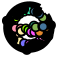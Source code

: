 <?xml version="1.0"?>
<!DOCTYPE ipe SYSTEM "ipe.dtd">
<ipe version="70218">
<ipestyle name="alpha-values">
<opacity name="255" value="1"/>
</ipestyle>
<ipestyle name="paper-size">
<layout paper="1000 1000" origin="0 0" frame="1000 1000"/>
</ipestyle>
<ipestyle name="marks">
<symbol name="mark/disk(sx)" transformations="translations">
<path fill="sym-stroke">
0.6 0 0 0.6 0 0 e
</path>
</symbol>
<symbol name="mark/fdisk(sfx)" transformations="translations">
<group>
<path fill="sym-fill">
0.5 0 0 0.5 0 0 e
</path>
<path fill="sym-stroke" fillrule="eofill">
0.6 0 0 0.6 0 0 e
0.4 0 0 0.4 0 0 e
</path>
</group>
</symbol>
</ipestyle>
<page>
<layer name="alpha"/>
<path layer="alpha" stroke="0" pen="2" opacity="255" stroke-opacity="opaque">
6.00913 0 0 6.00913 0 0 e
</path>
<path stroke="0" pen="2" opacity="255" stroke-opacity="opaque">
-8.05597 2.4114 m
-8.53497 2.55478 l
</path>
<path stroke="0" pen="2" opacity="255" stroke-opacity="opaque">
-8.05597 2.4114 m
-8.53497 2.55478 l
</path>
<path stroke="0" pen="2" opacity="255" stroke-opacity="opaque">
-6.00034 1.94963 m
6.30913 0 0 6.30913 0 0 -6.30913 0 a
</path>
<path stroke="0" pen="2" opacity="255" stroke-opacity="opaque">
-6.00913 0 m
-6.30913 0 l
</path>
<path stroke="0" pen="2" opacity="255" stroke-opacity="opaque">
-5.71502 1.85692 m
-6.00034 1.94963 l
</path>
<path stroke="0" pen="2" opacity="255" stroke-opacity="opaque">
-8.05597 2.4114 m
-8.53497 2.55478 l
</path>
<path stroke="0" pen="2" opacity="255" stroke-opacity="opaque">
-8.05597 2.4114 m
-8.53497 2.55478 l
</path>
<path stroke="0" pen="2" opacity="255" stroke-opacity="opaque">
-6.52776 1.0339 m
6.60913 0 0 6.60913 0 0 -6.28565 -2.04233 a
</path>
<path stroke="0" pen="2" opacity="255" stroke-opacity="opaque">
-6.23145 0.986965 m
-6.52776 1.0339 l
</path>
<path stroke="0" pen="2" opacity="255" stroke-opacity="opaque">
-5.71502 -1.85692 m
-6.28565 -2.04233 l
</path>
<path stroke="0" pen="2" opacity="255" stroke-opacity="opaque">
-8.05597 2.4114 m
-8.53497 2.55478 l
</path>
<path stroke="0" pen="2" opacity="255" stroke-opacity="opaque">
-8.05597 2.4114 m
-8.53497 2.55478 l
</path>
<path stroke="0" pen="2" opacity="255" stroke-opacity="opaque">
-6.88783 -0.542084 m
6.90913 0 0 6.90913 0 0 -5.5896 -4.06108 a
</path>
<path stroke="0" pen="2" opacity="255" stroke-opacity="opaque">
-6.58875 -0.518546 m
-6.88783 -0.542084 l
</path>
<path stroke="0" pen="2" opacity="255" stroke-opacity="opaque">
-4.86149 -3.53208 m
-5.5896 -4.06108 l
</path>
<path stroke="0" pen="2" opacity="255" stroke-opacity="opaque">
-8.05597 2.4114 m
-8.53497 2.55478 l
</path>
<path stroke="0" pen="2" opacity="255" stroke-opacity="opaque">
-8.05597 2.4114 m
-8.53497 2.55478 l
</path>
<path stroke="0" pen="2" opacity="255" stroke-opacity="opaque">
-6.76354 -2.4952 m
7.20913 0 0 7.20913 0 0 -4.23742 -5.83231 a
</path>
<path stroke="0" pen="2" opacity="255" stroke-opacity="opaque">
-6.48208 -2.39137 m
-6.76354 -2.4952 l
</path>
<path stroke="0" pen="2" opacity="255" stroke-opacity="opaque">
-3.53208 -4.86149 m
-4.23742 -5.83231 l
</path>
<path stroke="0" pen="2" opacity="255" stroke-opacity="opaque">
-8.05597 2.4114 m
-8.53497 2.55478 l
</path>
<path stroke="0" pen="2" opacity="255" stroke-opacity="opaque">
-8.05597 2.4114 m
-8.53497 2.55478 l
</path>
<path stroke="0" pen="2" opacity="255" stroke-opacity="opaque">
-8.05597 2.4114 m
-8.53497 2.55478 l
</path>
<path stroke="0" pen="2" opacity="255" stroke-opacity="opaque">
-3.70841 5.10419 m
6.30913 0 0 6.30913 0 0 -5.10419 3.70841 a
</path>
<path stroke="0" pen="2" opacity="255" stroke-opacity="opaque">
-4.86149 3.53208 m
-5.10419 3.70841 l
</path>
<path stroke="0" pen="2" opacity="255" stroke-opacity="opaque">
-3.53208 4.86149 m
-3.70841 5.10419 l
</path>
<path stroke="0" pen="2" opacity="255" stroke-opacity="opaque">
-8.05597 2.4114 m
-8.53497 2.55478 l
</path>
<path stroke="0" pen="2" opacity="255" stroke-opacity="opaque">
-8.05597 2.4114 m
-8.53497 2.55478 l
</path>
<path stroke="0" pen="2" opacity="255" stroke-opacity="opaque">
-2.04233 6.28565 m
6.60913 0 0 6.60913 0 0 -4.67336 4.67336 a
</path>
<path stroke="0" pen="2" opacity="255" stroke-opacity="opaque">
-4.46123 4.46123 m
-4.67336 4.67336 l
</path>
<path stroke="0" pen="2" opacity="255" stroke-opacity="opaque">
-1.85692 5.71502 m
-2.04233 6.28565 l
</path>
<path stroke="0" pen="2" opacity="255" stroke-opacity="opaque">
-8.05597 2.4114 m
-8.53497 2.55478 l
</path>
<path stroke="0" pen="2" opacity="255" stroke-opacity="opaque">
-8.05597 2.4114 m
-8.53497 2.55478 l
</path>
<path stroke="0" pen="2" opacity="255" stroke-opacity="opaque">
0 6.90913 m
6.90913 0 0 6.90913 0 0 -3.61001 5.891 a
</path>
<path stroke="0" pen="2" opacity="255" stroke-opacity="opaque">
-3.45326 5.63521 m
-3.61001 5.891 l
</path>
<path stroke="0" pen="2" opacity="255" stroke-opacity="opaque">
0 6.00913 m
0 6.90913 l
</path>
<path stroke="0" pen="2" opacity="255" stroke-opacity="opaque">
-8.05597 2.4114 m
-8.53497 2.55478 l
</path>
<path stroke="0" pen="2" opacity="255" stroke-opacity="opaque">
-2.03828 7.2272 m
7.50913 0 0 7.50913 0 0 -5.98718 -4.53218 a
</path>
<path stroke="0" pen="2" opacity="255" stroke-opacity="opaque">
-5.74799 -4.35111 m
-5.98718 -4.53218 l
</path>
<path stroke="0" pen="2" opacity="255" stroke-opacity="opaque">
-1.87542 6.64973 m
-2.03828 7.2272 l
</path>
<path stroke="0" pen="2" opacity="255" stroke-opacity="opaque">
-8.05597 2.4114 m
-8.53497 2.55478 l
</path>
<path stroke="0" pen="2" opacity="255" stroke-opacity="opaque">
-8.05597 2.4114 m
-8.53497 2.55478 l
</path>
<path stroke="0" pen="2" opacity="255" stroke-opacity="opaque">
-8.05597 2.4114 m
-8.53497 2.55478 l
</path>
<path stroke="0" pen="2" opacity="255" stroke-opacity="opaque">
-8.05597 2.4114 m
-8.53497 2.55478 l
</path>
<path stroke="0" pen="2" opacity="255" stroke-opacity="opaque">
-8.05597 2.4114 m
-8.53497 2.55478 l
</path>
<path stroke="0" pen="2" opacity="255" stroke-opacity="opaque">
-0 -6.30913 m
6.30913 0 0 6.30913 0 0 1.94963 -6.00034 a
</path>
<path stroke="0" pen="2" opacity="255" stroke-opacity="opaque">
-0 -6.00913 m
-0 -6.30913 l
</path>
<path stroke="0" pen="2" opacity="255" stroke-opacity="opaque">
1.85692 -5.71502 m
1.94963 -6.00034 l
</path>
<path stroke="0" pen="2" opacity="255" stroke-opacity="opaque">
-8.05597 2.4114 m
-8.53497 2.55478 l
</path>
<path stroke="0" pen="2" opacity="255" stroke-opacity="opaque">
1.0339 -6.52776 m
6.60913 0 0 6.60913 0 0 3.88475 -5.3469 a
</path>
<path stroke="0" pen="2" opacity="255" stroke-opacity="opaque">
3.53208 -4.86149 m
3.88475 -5.3469 l
</path>
<path stroke="0" pen="2" opacity="255" stroke-opacity="opaque">
0.986965 -6.23145 m
1.0339 -6.52776 l
</path>
<path stroke="0" pen="2" opacity="255" stroke-opacity="opaque">
-8.05597 2.4114 m
-8.53497 2.55478 l
</path>
<path stroke="0" pen="2" opacity="255" stroke-opacity="opaque">
-2.13504 -6.57097 m
6.90913 0 0 6.90913 0 0 2.64401 -6.3832 a
</path>
<path stroke="0" pen="2" opacity="255" stroke-opacity="opaque">
-1.85692 -5.71502 m
-2.13504 -6.57097 l
</path>
<path stroke="0" pen="2" opacity="255" stroke-opacity="opaque">
2.5292 -6.10604 m
2.64401 -6.3832 l
</path>
<path stroke="0" pen="2" opacity="255" stroke-opacity="opaque">
-8.05597 2.4114 m
-8.53497 2.55478 l
</path>
<path stroke="0" pen="2" opacity="255" stroke-opacity="opaque">
-8.05597 2.4114 m
-8.53497 2.55478 l
</path>
<path stroke="0" pen="2" opacity="255" stroke-opacity="opaque">
-8.05597 2.4114 m
-8.53497 2.55478 l
</path>
<path stroke="0" pen="2" opacity="255" stroke-opacity="opaque">
5.10419 -3.70841 m
6.30913 0 0 6.30913 0 0 6.00034 -1.94963 a
</path>
<path stroke="0" pen="2" opacity="255" stroke-opacity="opaque">
5.71502 -1.85692 m
6.00034 -1.94963 l
</path>
<path stroke="0" pen="2" opacity="255" stroke-opacity="opaque">
4.86149 -3.53208 m
5.10419 -3.70841 l
</path>
<path stroke="0" pen="2" opacity="255" stroke-opacity="opaque">
-8.05597 2.4114 m
-8.53497 2.55478 l
</path>
<path stroke="0" pen="2" opacity="255" stroke-opacity="opaque">
0.283029 -7.20357 m
7.20913 0 0 7.20913 0 0 6.42338 -3.27288 a
</path>
<path stroke="0" pen="2" opacity="255" stroke-opacity="opaque">
0.271251 -6.9038 m
0.283029 -7.20357 l
</path>
<path stroke="0" pen="2" opacity="255" stroke-opacity="opaque">
5.62147 -2.86428 m
6.42338 -3.27288 l
</path>
<path stroke="0" pen="2" opacity="255" stroke-opacity="opaque">
-8.05597 2.4114 m
-8.53497 2.55478 l
</path>
<path stroke="0" pen="2" opacity="255" stroke-opacity="opaque">
-8.05597 2.4114 m
-8.53497 2.55478 l
</path>
<path stroke="0" pen="2" opacity="255" stroke-opacity="opaque">
-8.05597 2.4114 m
-8.53497 2.55478 l
</path>
<path stroke="0" pen="2" opacity="255" stroke-opacity="opaque">
6.30913 0 m
6.30913 0 0 6.30913 0 0 6.00034 1.94963 a
</path>
<path stroke="0" pen="2" opacity="255" stroke-opacity="opaque">
5.71502 1.85692 m
6.00034 1.94963 l
</path>
<path stroke="0" pen="2" opacity="255" stroke-opacity="opaque">
6.00913 0 m
6.30913 0 l
</path>
<path stroke="0" pen="2" opacity="255" stroke-opacity="opaque">
-8.05597 2.4114 m
-8.53497 2.55478 l
</path>
<path stroke="0" pen="2" opacity="255" stroke-opacity="opaque">
4.04846 -6.32432 m
7.50913 0 0 7.50913 0 0 7.41668 1.17469 a
</path>
<path stroke="0" pen="2" opacity="255" stroke-opacity="opaque">
3.88672 -6.07165 m
4.04846 -6.32432 l
</path>
<path stroke="0" pen="2" opacity="255" stroke-opacity="opaque">
6.23145 0.986965 m
7.41668 1.17469 l
</path>
<path stroke="0" pen="2" opacity="255" stroke-opacity="opaque">
-8.05597 2.4114 m
-8.53497 2.55478 l
</path>
<path stroke="0" pen="2" opacity="255" stroke-opacity="opaque">
-8.05597 2.4114 m
-8.53497 2.55478 l
</path>
<path stroke="0" pen="2" opacity="255" stroke-opacity="opaque">
7.12356 -3.19959 m
7.80913 0 0 7.80913 0 0 6.31772 4.59009 a
</path>
<path stroke="0" pen="2" opacity="255" stroke-opacity="opaque">
6.8499 -3.07667 m
7.12356 -3.19959 l
</path>
<path stroke="0" pen="2" opacity="255" stroke-opacity="opaque">
4.86149 3.53208 m
6.31772 4.59009 l
</path>
<path stroke="0" pen="2" opacity="255" stroke-opacity="opaque">
-8.05597 2.4114 m
-8.53497 2.55478 l
</path>
<path stroke="0" pen="2" opacity="255" stroke-opacity="opaque">
-7.68727 2.58145 m
8.10913 0 0 8.10913 0 0 8.06608 0.834438 a
</path>
<path stroke="0" pen="2" opacity="255" stroke-opacity="opaque">
-7.11848 2.39045 m
-7.68727 2.58145 l
</path>
<path stroke="0" pen="2" opacity="255" stroke-opacity="opaque">
7.76767 0.803567 m
8.06608 0.834438 l
</path>
<path stroke="0" pen="2" opacity="255" stroke-opacity="opaque">
-8.05597 2.4114 m
-8.53497 2.55478 l
</path>
<path stroke="0" pen="2" opacity="255" stroke-opacity="opaque">
-8.05597 2.4114 m
-8.53497 2.55478 l
</path>
<path stroke="0" pen="2" opacity="255" stroke-opacity="opaque">
-8.05597 2.4114 m
-8.53497 2.55478 l
</path>
<path stroke="0" pen="2" opacity="255" stroke-opacity="opaque">
3.70841 5.10419 m
6.30913 0 0 6.30913 0 0 1.94963 6.00034 a
</path>
<path stroke="0" pen="2" opacity="255" stroke-opacity="opaque">
1.85692 5.71502 m
1.94963 6.00034 l
</path>
<path stroke="0" pen="2" opacity="255" stroke-opacity="opaque">
3.53208 4.86149 m
3.70841 5.10419 l
</path>
<path stroke="0" pen="2" opacity="255" stroke-opacity="opaque">
-8.05597 2.4114 m
-8.53497 2.55478 l
</path>
<path stroke="0" pen="2" opacity="255" stroke-opacity="opaque">
3.81766 7.49259 m
8.40913 0 0 8.40913 0 0 -0.926873 -8.35789 a
</path>
<path stroke="0" pen="2" opacity="255" stroke-opacity="opaque">
-0.893806 -8.05972 m
-0.926873 -8.35789 l
</path>
<path stroke="0" pen="2" opacity="255" stroke-opacity="opaque">
2.86428 5.62147 m
3.81766 7.49259 l
</path>
<path stroke="0" pen="2" opacity="255" stroke-opacity="opaque">
-8.05597 2.4114 m
-8.53497 2.55478 l
</path>
<use name="mark/fdisk(sfx)" pos="-6.00913 0" size="normal" fill="1 0.584 0.69"/>
<use name="mark/fdisk(sfx)" pos="-5.71502 1.85692" size="normal" fill="1 0.607 0.631"/>
<use name="mark/fdisk(sfx)" pos="-6.23145 0.986965" size="normal" fill="0"/>
<use name="mark/fdisk(sfx)" pos="-5.71502 -1.85692" size="normal" fill="1 0.721 0.615"/>
<use name="mark/fdisk(sfx)" pos="-6.58875 -0.518546" size="normal" fill="0"/>
<use name="mark/fdisk(sfx)" pos="-4.86149 -3.53208" size="normal" fill="1 0.823 0.631"/>
<use name="mark/fdisk(sfx)" pos="-6.48208 -2.39137" size="normal" fill="0"/>
<use name="mark/fdisk(sfx)" pos="-3.53208 -4.86149" size="normal" fill="1 0.933 0.65"/>
<use name="mark/fdisk(sfx)" pos="-5.74799 -4.35111" size="normal" fill="0"/>
<use name="mark/fdisk(sfx)" pos="-4.86149 3.53208" size="normal" fill="0.619 1 0.011"/>
<use name="mark/fdisk(sfx)" pos="-3.53208 4.86149" size="normal" fill="0.454 1 0.023"/>
<use name="mark/fdisk(sfx)" pos="-4.46123 4.46123" size="normal" fill="0"/>
<use name="mark/fdisk(sfx)" pos="-1.85692 5.71502" size="normal" fill="0.113 0.976 0.458"/>
<use name="mark/fdisk(sfx)" pos="-3.45326 5.63521" size="normal" fill="0"/>
<use name="mark/fdisk(sfx)" pos="0 6.00913" size="normal" fill="0.243 0.898 0.694"/>
<use name="mark/fdisk(sfx)" pos="-1.87542 6.64973" size="normal" fill="0"/>
<use name="mark/fdisk(sfx)" pos="-7.11848 2.39045" size="normal" fill="0"/>
<use name="mark/fdisk(sfx)" pos="-1.85692 -5.71502" size="normal" fill="0.47 0.447 1"/>
<use name="mark/fdisk(sfx)" pos="3.53208 -4.86149" size="normal" fill="0.831 0.384 1"/>
<use name="mark/fdisk(sfx)" pos="-0 -6.00913" size="normal" fill="0.972 0.349 1"/>
<use name="mark/fdisk(sfx)" pos="1.85692 -5.71502" size="normal" fill="1 0.329 1"/>
<use name="mark/fdisk(sfx)" pos="0.986965 -6.23145" size="normal" fill="0"/>
<use name="mark/fdisk(sfx)" pos="2.5292 -6.10604" size="normal" fill="0"/>
<use name="mark/fdisk(sfx)" pos="0.271251 -6.9038" size="normal" fill="0"/>
<use name="mark/fdisk(sfx)" pos="5.71502 -1.85692" size="normal" fill="1 0.478 0.85"/>
<use name="mark/fdisk(sfx)" pos="4.86149 -3.53208" size="normal" fill="1 0.505 0.811"/>
<use name="mark/fdisk(sfx)" pos="5.62147 -2.86428" size="normal" fill="0"/>
<use name="mark/fdisk(sfx)" pos="3.88672 -6.07165" size="normal" fill="0"/>
<use name="mark/fdisk(sfx)" pos="5.71502 1.85692" size="normal" fill="0.933 0.486 0.125"/>
<use name="mark/fdisk(sfx)" pos="6.00913 0" size="normal" fill="0.89 0.533 0.176"/>
<use name="mark/fdisk(sfx)" pos="6.23145 0.986965" size="normal" fill="0"/>
<use name="mark/fdisk(sfx)" pos="6.8499 -3.07667" size="normal" fill="0"/>
<use name="mark/fdisk(sfx)" pos="4.86149 3.53208" size="normal" fill="0.521 0.709 0.321"/>
<use name="mark/fdisk(sfx)" pos="7.76767 0.803567" size="normal" fill="0"/>
<use name="mark/fdisk(sfx)" pos="-0.893806 -8.05972" size="normal" fill="0"/>
<use name="mark/fdisk(sfx)" pos="1.85692 5.71502" size="normal" fill="0.278 0.478 0.6"/>
<use name="mark/fdisk(sfx)" pos="3.53208 4.86149" size="normal" fill="0.266 0.462 0.619"/>
<use name="mark/fdisk(sfx)" pos="2.86428 5.62147" size="normal" fill="0"/>
<use name="mark/fdisk(sfx)" pos="-8.05597 2.4114" size="normal" fill="0"/>
<use name="mark/fdisk(sfx)" pos="-5 -0.302267" size="normal" fill="1 0.584 0.69"/>
<use name="mark/fdisk(sfx)" pos="-3.13602 -0.403023" size="normal" fill="1 0.607 0.631"/>
<use name="mark/fdisk(sfx)" pos="-2.78338 -1.46096" size="normal" fill="1 0.721 0.615"/>
<use name="mark/fdisk(sfx)" pos="-3.03526 -1.46096" size="normal" fill="1 0.823 0.631"/>
<use name="mark/fdisk(sfx)" pos="-2.90932 -1.3602" size="normal" fill="1 0.933 0.65"/>
<use name="mark/fdisk(sfx)" pos="-1.27204 -0.377834" size="normal" fill="0.619 1 0.011"/>
<use name="mark/fdisk(sfx)" pos="-0.365239 -0.957179" size="normal" fill="0.454 1 0.023"/>
<use name="mark/fdisk(sfx)" pos="1.19647 -0.0503778" size="normal" fill="0.113 0.976 0.458"/>
<use name="mark/fdisk(sfx)" pos="1.67506 0.654912" size="normal" fill="0.243 0.898 0.694"/>
<use name="mark/fdisk(sfx)" pos="0.717884 -1.91436" size="normal" fill="0.47 0.447 1"/>
<use name="mark/fdisk(sfx)" pos="1.80101 -0.831234" size="normal" fill="0.831 0.384 1"/>
<use name="mark/fdisk(sfx)" pos="0.566751 -1.61209" size="normal" fill="0.972 0.349 1"/>
<use name="mark/fdisk(sfx)" pos="1.8262 -1.68766" size="normal" fill="1 0.329 1"/>
<use name="mark/fdisk(sfx)" pos="2.75819 -0.0503778" size="normal" fill="1 0.478 0.85"/>
<use name="mark/fdisk(sfx)" pos="3.81612 -1.98992" size="normal" fill="1 0.505 0.811"/>
<use name="mark/fdisk(sfx)" pos="2.88413 0" size="normal" fill="0.933 0.486 0.125"/>
<use name="mark/fdisk(sfx)" pos="3.66499 -1.71285" size="normal" fill="0.89 0.533 0.176"/>
<use name="mark/fdisk(sfx)" pos="2.30479 0.100756" size="normal" fill="0.521 0.709 0.321"/>
<use name="mark/fdisk(sfx)" pos="4.67254 0.403023" size="normal" fill="0.278 0.478 0.6"/>
<use name="mark/fdisk(sfx)" pos="5 0.302267" size="normal" fill="0.266 0.462 0.619"/>
</page>
</ipe>
